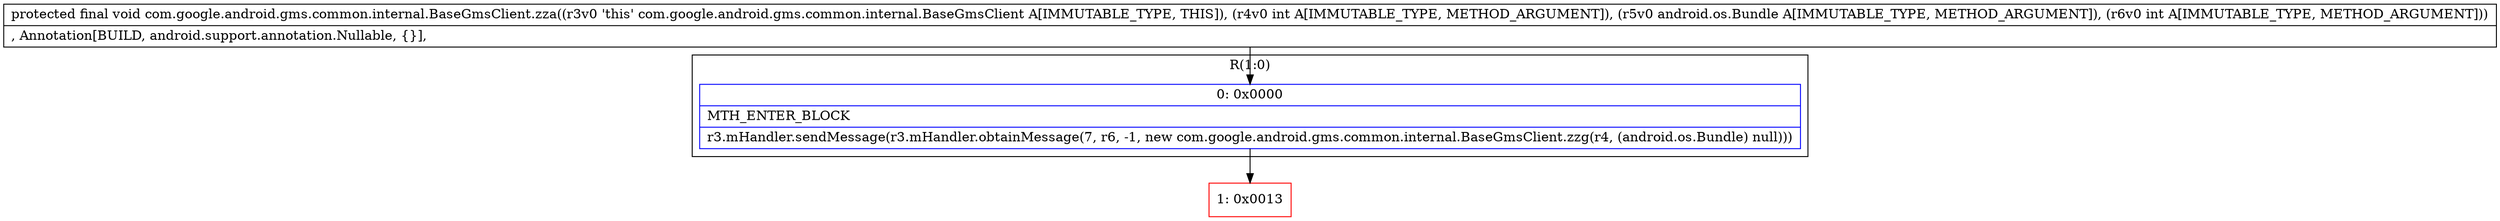 digraph "CFG forcom.google.android.gms.common.internal.BaseGmsClient.zza(ILandroid\/os\/Bundle;I)V" {
subgraph cluster_Region_1521770269 {
label = "R(1:0)";
node [shape=record,color=blue];
Node_0 [shape=record,label="{0\:\ 0x0000|MTH_ENTER_BLOCK\l|r3.mHandler.sendMessage(r3.mHandler.obtainMessage(7, r6, \-1, new com.google.android.gms.common.internal.BaseGmsClient.zzg(r4, (android.os.Bundle) null)))\l}"];
}
Node_1 [shape=record,color=red,label="{1\:\ 0x0013}"];
MethodNode[shape=record,label="{protected final void com.google.android.gms.common.internal.BaseGmsClient.zza((r3v0 'this' com.google.android.gms.common.internal.BaseGmsClient A[IMMUTABLE_TYPE, THIS]), (r4v0 int A[IMMUTABLE_TYPE, METHOD_ARGUMENT]), (r5v0 android.os.Bundle A[IMMUTABLE_TYPE, METHOD_ARGUMENT]), (r6v0 int A[IMMUTABLE_TYPE, METHOD_ARGUMENT]))  | , Annotation[BUILD, android.support.annotation.Nullable, \{\}], \l}"];
MethodNode -> Node_0;
Node_0 -> Node_1;
}


